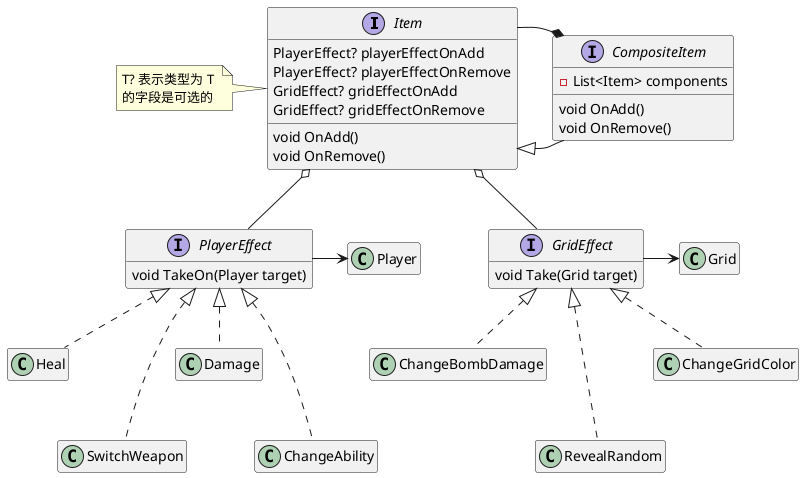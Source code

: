 @startuml
'https://plantuml.com/class-diagram

hide empty members

interface Item
{
    PlayerEffect? playerEffectOnAdd
    PlayerEffect? playerEffectOnRemove
    GridEffect? gridEffectOnAdd
    GridEffect? gridEffectOnRemove
    void OnAdd()
    void OnRemove()
}

note left of Item : T? 表示类型为 T \n的字段是可选的

interface CompositeItem implements Item
{
    -List<Item> components
    void OnAdd()
    void OnRemove()
}
CompositeItem *- Item

'Inventory o- Item
'
'class Inventory
'{
'    List<Item> items
'}

interface PlayerEffect
{
    void TakeOn(Player target)
}
Item o-- PlayerEffect

class Player
PlayerEffect -> Player

class Heal 
class SwitchWeapon
class Damage
class ChangeAbility
PlayerEffect <|.. Heal
PlayerEffect <|.. Damage
PlayerEffect <|... SwitchWeapon
PlayerEffect <|... ChangeAbility

interface GridEffect
{
    void Take(Grid target)
}
Item o-- GridEffect
class Grid
GridEffect -> Grid

class ChangeBombDamage
class RevealRandom
class ChangeGridColor
GridEffect <|.. ChangeBombDamage
GridEffect <|... RevealRandom
GridEffect <|.. ChangeGridColor



@enduml